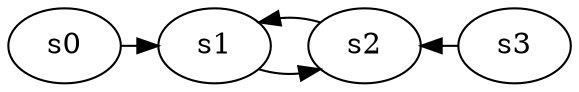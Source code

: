digraph game_0709_complex_4 {
    s0 [name="s0", player=1, target=1];
    s1 [name="s1", player=0];
    s2 [name="s2", player=0];
    s3 [name="s3", player=0, target=1];

    s0 -> s1 [constraint="time == 15"];
    s1 -> s2 [constraint="!(time % 2 == 1)"];
    s2 -> s1 [constraint="time % 3 == 0"];
    s3 -> s2 [constraint="time % 6 == 4"];
}
